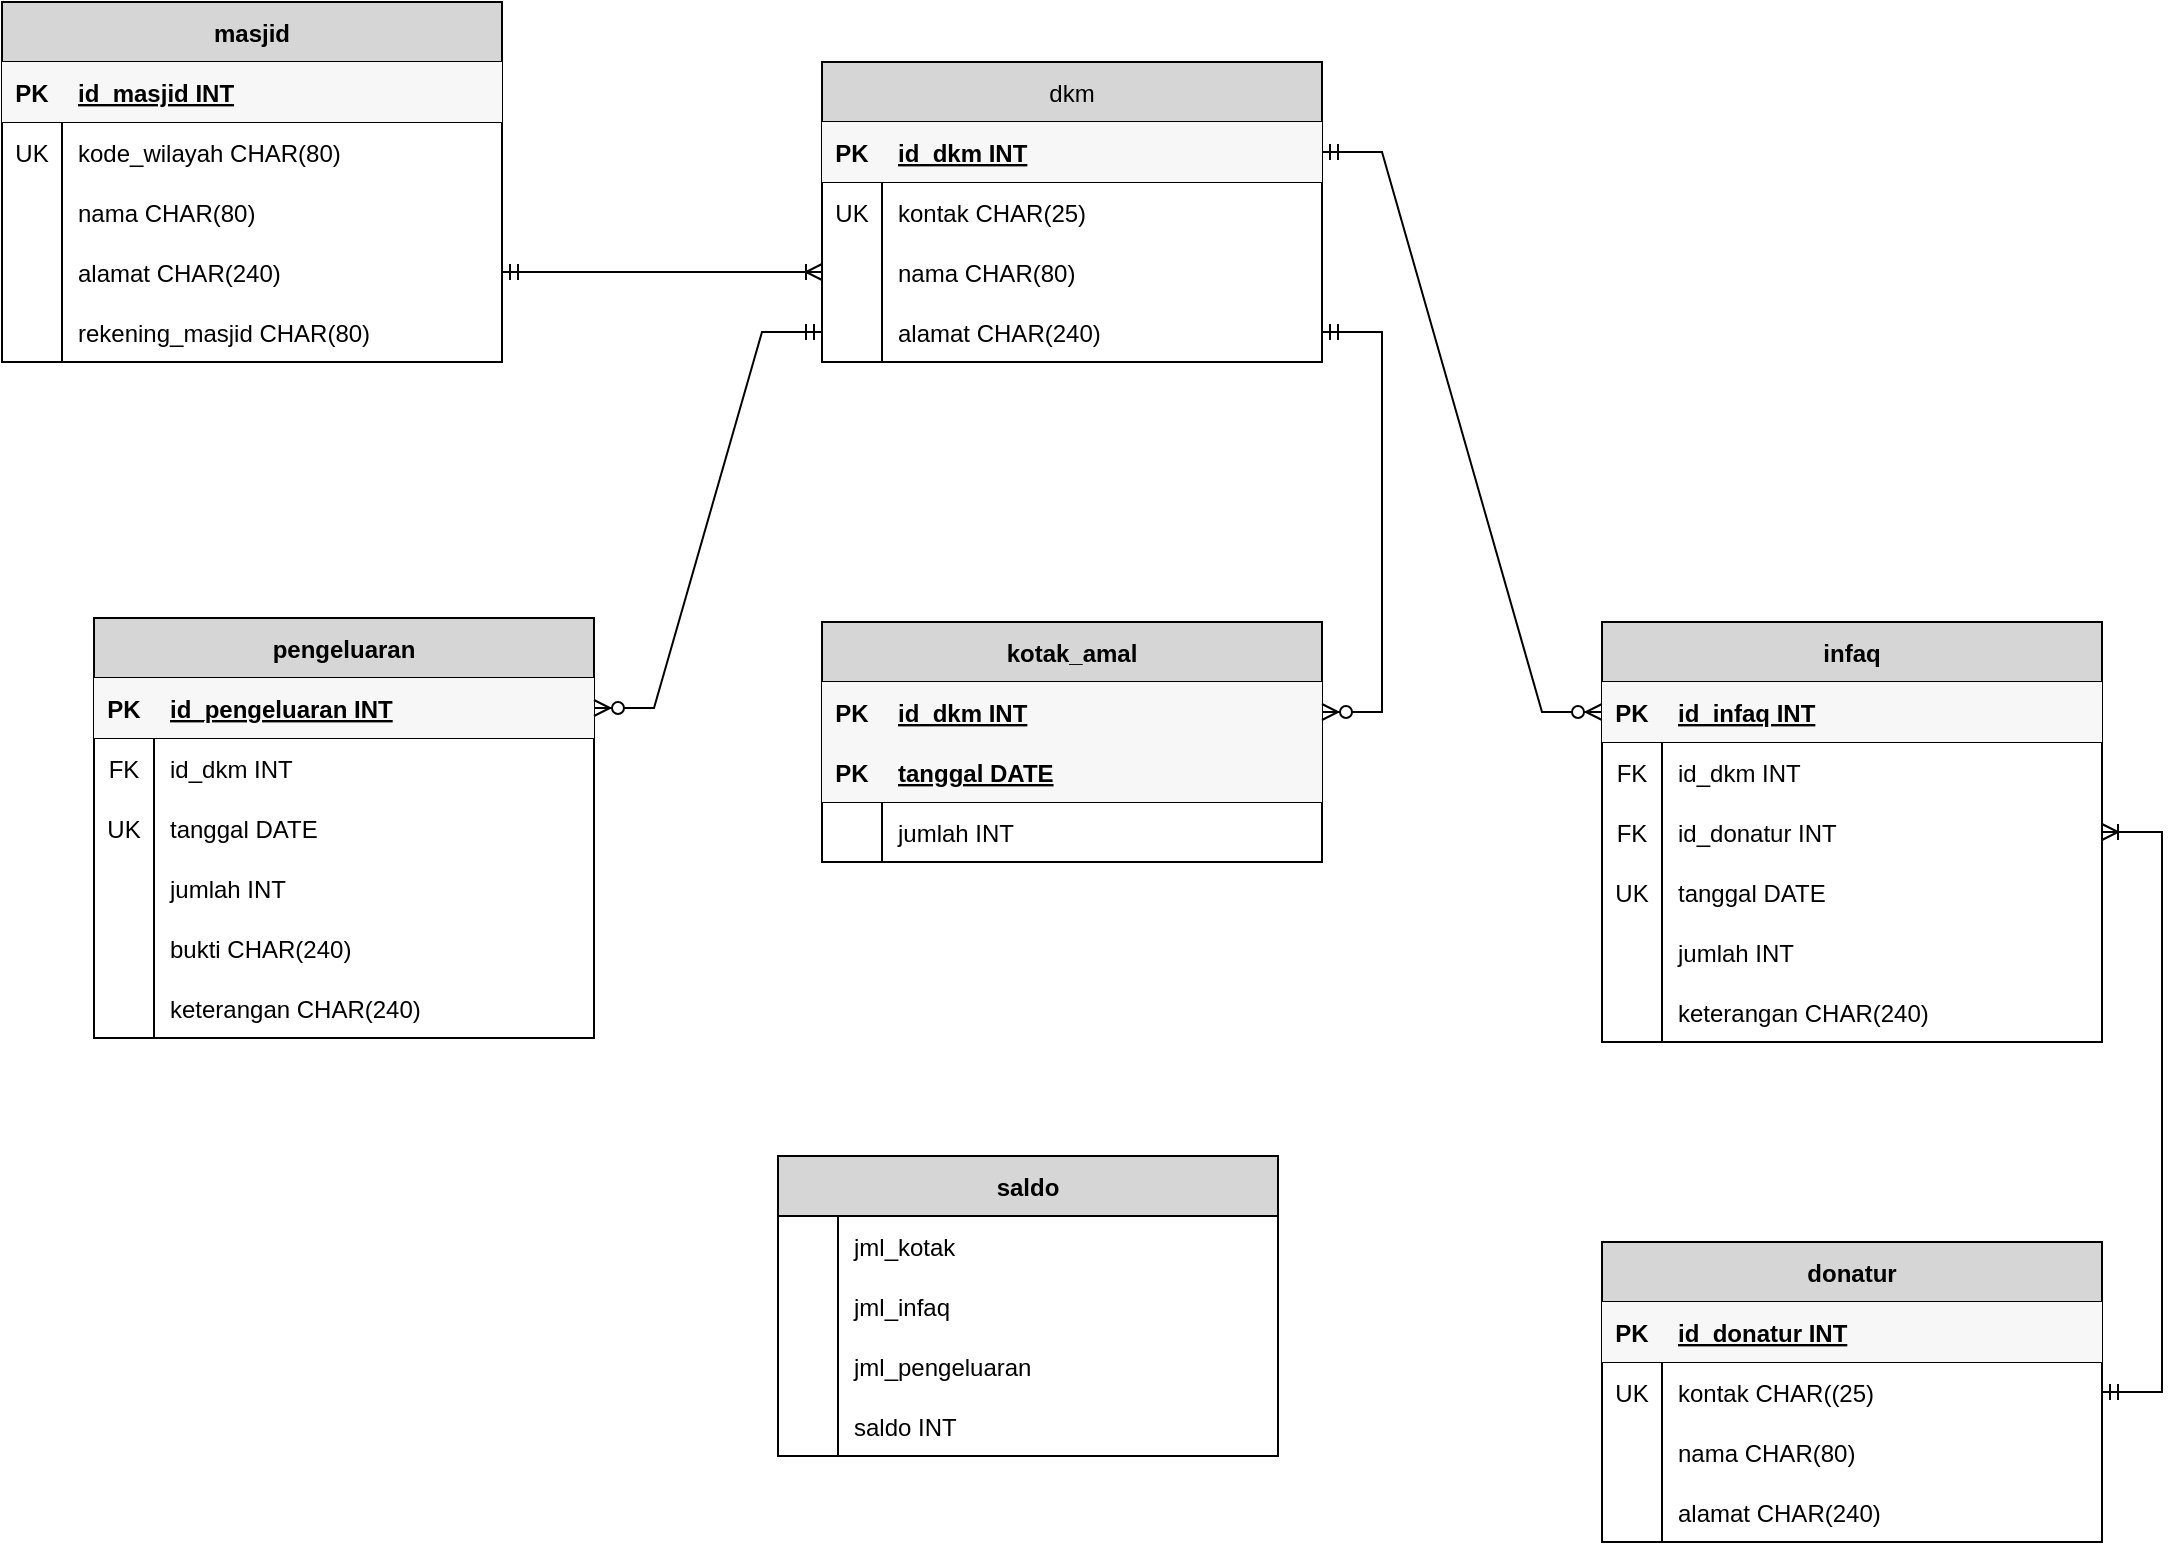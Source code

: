 <mxfile version="17.4.1" type="github">
  <diagram id="R2lEEEUBdFMjLlhIrx00" name="Page-1">
    <mxGraphModel dx="1117" dy="637" grid="0" gridSize="10" guides="1" tooltips="1" connect="1" arrows="1" fold="1" page="1" pageScale="1" pageWidth="1100" pageHeight="850" math="0" shadow="0" extFonts="Permanent Marker^https://fonts.googleapis.com/css?family=Permanent+Marker">
      <root>
        <mxCell id="0" />
        <mxCell id="1" parent="0" />
        <mxCell id="cvT5Ld0d4Eo0cut39mmG-1" value="masjid" style="shape=table;startSize=30;container=1;collapsible=1;childLayout=tableLayout;fixedRows=1;rowLines=0;fontStyle=1;align=center;resizeLast=1;fillColor=#D6D6D6;" parent="1" vertex="1">
          <mxGeometry x="10" y="10" width="250" height="180" as="geometry" />
        </mxCell>
        <mxCell id="cvT5Ld0d4Eo0cut39mmG-2" value="" style="shape=partialRectangle;collapsible=0;dropTarget=0;pointerEvents=0;fillColor=none;points=[[0,0.5],[1,0.5]];portConstraint=eastwest;top=0;left=0;right=0;bottom=1;" parent="cvT5Ld0d4Eo0cut39mmG-1" vertex="1">
          <mxGeometry y="30" width="250" height="30" as="geometry" />
        </mxCell>
        <mxCell id="cvT5Ld0d4Eo0cut39mmG-3" value="PK" style="shape=partialRectangle;overflow=hidden;connectable=0;fillColor=#F7F7F7;top=0;left=0;bottom=0;right=0;fontStyle=1;strokeColor=#EDEDED;" parent="cvT5Ld0d4Eo0cut39mmG-2" vertex="1">
          <mxGeometry width="30" height="30" as="geometry">
            <mxRectangle width="30" height="30" as="alternateBounds" />
          </mxGeometry>
        </mxCell>
        <mxCell id="cvT5Ld0d4Eo0cut39mmG-4" value="id_masjid INT" style="shape=partialRectangle;overflow=hidden;connectable=0;fillColor=#F7F7F7;top=0;left=0;bottom=0;right=0;align=left;spacingLeft=6;fontStyle=5;strokeColor=#EDEDED;" parent="cvT5Ld0d4Eo0cut39mmG-2" vertex="1">
          <mxGeometry x="30" width="220" height="30" as="geometry">
            <mxRectangle width="220" height="30" as="alternateBounds" />
          </mxGeometry>
        </mxCell>
        <mxCell id="cvT5Ld0d4Eo0cut39mmG-11" value="" style="shape=partialRectangle;collapsible=0;dropTarget=0;pointerEvents=0;fillColor=none;points=[[0,0.5],[1,0.5]];portConstraint=eastwest;top=0;left=0;right=0;bottom=0;" parent="cvT5Ld0d4Eo0cut39mmG-1" vertex="1">
          <mxGeometry y="60" width="250" height="30" as="geometry" />
        </mxCell>
        <mxCell id="cvT5Ld0d4Eo0cut39mmG-12" value="UK" style="shape=partialRectangle;overflow=hidden;connectable=0;fillColor=none;top=0;left=0;bottom=0;right=0;" parent="cvT5Ld0d4Eo0cut39mmG-11" vertex="1">
          <mxGeometry width="30" height="30" as="geometry">
            <mxRectangle width="30" height="30" as="alternateBounds" />
          </mxGeometry>
        </mxCell>
        <mxCell id="cvT5Ld0d4Eo0cut39mmG-13" value="kode_wilayah CHAR(80)" style="shape=partialRectangle;overflow=hidden;connectable=0;fillColor=none;top=0;left=0;bottom=0;right=0;align=left;spacingLeft=6;fontStyle=0" parent="cvT5Ld0d4Eo0cut39mmG-11" vertex="1">
          <mxGeometry x="30" width="220" height="30" as="geometry">
            <mxRectangle width="220" height="30" as="alternateBounds" />
          </mxGeometry>
        </mxCell>
        <mxCell id="cvT5Ld0d4Eo0cut39mmG-5" value="" style="shape=partialRectangle;collapsible=0;dropTarget=0;pointerEvents=0;fillColor=none;points=[[0,0.5],[1,0.5]];portConstraint=eastwest;top=0;left=0;right=0;bottom=0;" parent="cvT5Ld0d4Eo0cut39mmG-1" vertex="1">
          <mxGeometry y="90" width="250" height="30" as="geometry" />
        </mxCell>
        <mxCell id="cvT5Ld0d4Eo0cut39mmG-6" value="" style="shape=partialRectangle;overflow=hidden;connectable=0;fillColor=none;top=0;left=0;bottom=0;right=0;" parent="cvT5Ld0d4Eo0cut39mmG-5" vertex="1">
          <mxGeometry width="30" height="30" as="geometry">
            <mxRectangle width="30" height="30" as="alternateBounds" />
          </mxGeometry>
        </mxCell>
        <mxCell id="cvT5Ld0d4Eo0cut39mmG-7" value="nama CHAR(80)" style="shape=partialRectangle;overflow=hidden;connectable=0;fillColor=none;top=0;left=0;bottom=0;right=0;align=left;spacingLeft=6;" parent="cvT5Ld0d4Eo0cut39mmG-5" vertex="1">
          <mxGeometry x="30" width="220" height="30" as="geometry">
            <mxRectangle width="220" height="30" as="alternateBounds" />
          </mxGeometry>
        </mxCell>
        <mxCell id="cvT5Ld0d4Eo0cut39mmG-8" value="" style="shape=partialRectangle;collapsible=0;dropTarget=0;pointerEvents=0;fillColor=none;points=[[0,0.5],[1,0.5]];portConstraint=eastwest;top=0;left=0;right=0;bottom=0;" parent="cvT5Ld0d4Eo0cut39mmG-1" vertex="1">
          <mxGeometry y="120" width="250" height="30" as="geometry" />
        </mxCell>
        <mxCell id="cvT5Ld0d4Eo0cut39mmG-9" value="" style="shape=partialRectangle;overflow=hidden;connectable=0;fillColor=none;top=0;left=0;bottom=0;right=0;" parent="cvT5Ld0d4Eo0cut39mmG-8" vertex="1">
          <mxGeometry width="30" height="30" as="geometry">
            <mxRectangle width="30" height="30" as="alternateBounds" />
          </mxGeometry>
        </mxCell>
        <mxCell id="cvT5Ld0d4Eo0cut39mmG-10" value="alamat CHAR(240)" style="shape=partialRectangle;overflow=hidden;connectable=0;fillColor=none;top=0;left=0;bottom=0;right=0;align=left;spacingLeft=6;" parent="cvT5Ld0d4Eo0cut39mmG-8" vertex="1">
          <mxGeometry x="30" width="220" height="30" as="geometry">
            <mxRectangle width="220" height="30" as="alternateBounds" />
          </mxGeometry>
        </mxCell>
        <mxCell id="cvT5Ld0d4Eo0cut39mmG-14" value="" style="shape=partialRectangle;collapsible=0;dropTarget=0;pointerEvents=0;fillColor=none;points=[[0,0.5],[1,0.5]];portConstraint=eastwest;top=0;left=0;right=0;bottom=0;" parent="cvT5Ld0d4Eo0cut39mmG-1" vertex="1">
          <mxGeometry y="150" width="250" height="30" as="geometry" />
        </mxCell>
        <mxCell id="cvT5Ld0d4Eo0cut39mmG-15" value="" style="shape=partialRectangle;overflow=hidden;connectable=0;fillColor=none;top=0;left=0;bottom=0;right=0;" parent="cvT5Ld0d4Eo0cut39mmG-14" vertex="1">
          <mxGeometry width="30" height="30" as="geometry">
            <mxRectangle width="30" height="30" as="alternateBounds" />
          </mxGeometry>
        </mxCell>
        <mxCell id="cvT5Ld0d4Eo0cut39mmG-16" value="rekening_masjid CHAR(80)" style="shape=partialRectangle;overflow=hidden;connectable=0;fillColor=none;top=0;left=0;bottom=0;right=0;align=left;spacingLeft=6;fontStyle=0" parent="cvT5Ld0d4Eo0cut39mmG-14" vertex="1">
          <mxGeometry x="30" width="220" height="30" as="geometry">
            <mxRectangle width="220" height="30" as="alternateBounds" />
          </mxGeometry>
        </mxCell>
        <mxCell id="XvqPhCIaxHEO62O4tCBa-1" value="dkm" style="shape=table;startSize=30;container=1;collapsible=1;childLayout=tableLayout;fixedRows=1;rowLines=0;fontStyle=0;align=center;resizeLast=1;fillColor=#D6D6D6;" parent="1" vertex="1">
          <mxGeometry x="420" y="40" width="250" height="150" as="geometry" />
        </mxCell>
        <mxCell id="XvqPhCIaxHEO62O4tCBa-2" value="" style="shape=partialRectangle;collapsible=0;dropTarget=0;pointerEvents=0;fillColor=none;points=[[0,0.5],[1,0.5]];portConstraint=eastwest;top=0;left=0;right=0;bottom=1;" parent="XvqPhCIaxHEO62O4tCBa-1" vertex="1">
          <mxGeometry y="30" width="250" height="30" as="geometry" />
        </mxCell>
        <mxCell id="XvqPhCIaxHEO62O4tCBa-3" value="PK" style="shape=partialRectangle;overflow=hidden;connectable=0;fillColor=#F7F7F7;top=0;left=0;bottom=0;right=0;fontStyle=1;strokeColor=#EDEDED;" parent="XvqPhCIaxHEO62O4tCBa-2" vertex="1">
          <mxGeometry width="30" height="30" as="geometry">
            <mxRectangle width="30" height="30" as="alternateBounds" />
          </mxGeometry>
        </mxCell>
        <mxCell id="XvqPhCIaxHEO62O4tCBa-4" value="id_dkm INT" style="shape=partialRectangle;overflow=hidden;connectable=0;fillColor=#F7F7F7;top=0;left=0;bottom=0;right=0;align=left;spacingLeft=6;fontStyle=5;strokeColor=#EDEDED;" parent="XvqPhCIaxHEO62O4tCBa-2" vertex="1">
          <mxGeometry x="30" width="220" height="30" as="geometry">
            <mxRectangle width="220" height="30" as="alternateBounds" />
          </mxGeometry>
        </mxCell>
        <mxCell id="XvqPhCIaxHEO62O4tCBa-11" value="" style="shape=partialRectangle;collapsible=0;dropTarget=0;pointerEvents=0;fillColor=none;points=[[0,0.5],[1,0.5]];portConstraint=eastwest;top=0;left=0;right=0;bottom=0;" parent="XvqPhCIaxHEO62O4tCBa-1" vertex="1">
          <mxGeometry y="60" width="250" height="30" as="geometry" />
        </mxCell>
        <mxCell id="XvqPhCIaxHEO62O4tCBa-12" value="UK" style="shape=partialRectangle;overflow=hidden;connectable=0;fillColor=none;top=0;left=0;bottom=0;right=0;" parent="XvqPhCIaxHEO62O4tCBa-11" vertex="1">
          <mxGeometry width="30" height="30" as="geometry">
            <mxRectangle width="30" height="30" as="alternateBounds" />
          </mxGeometry>
        </mxCell>
        <mxCell id="XvqPhCIaxHEO62O4tCBa-13" value="kontak CHAR(25)" style="shape=partialRectangle;overflow=hidden;connectable=0;fillColor=none;top=0;left=0;bottom=0;right=0;align=left;spacingLeft=6;fontStyle=0" parent="XvqPhCIaxHEO62O4tCBa-11" vertex="1">
          <mxGeometry x="30" width="220" height="30" as="geometry">
            <mxRectangle width="220" height="30" as="alternateBounds" />
          </mxGeometry>
        </mxCell>
        <mxCell id="XvqPhCIaxHEO62O4tCBa-5" value="" style="shape=partialRectangle;collapsible=0;dropTarget=0;pointerEvents=0;fillColor=none;points=[[0,0.5],[1,0.5]];portConstraint=eastwest;top=0;left=0;right=0;bottom=0;" parent="XvqPhCIaxHEO62O4tCBa-1" vertex="1">
          <mxGeometry y="90" width="250" height="30" as="geometry" />
        </mxCell>
        <mxCell id="XvqPhCIaxHEO62O4tCBa-6" value="" style="shape=partialRectangle;overflow=hidden;connectable=0;fillColor=none;top=0;left=0;bottom=0;right=0;" parent="XvqPhCIaxHEO62O4tCBa-5" vertex="1">
          <mxGeometry width="30" height="30" as="geometry">
            <mxRectangle width="30" height="30" as="alternateBounds" />
          </mxGeometry>
        </mxCell>
        <mxCell id="XvqPhCIaxHEO62O4tCBa-7" value="nama CHAR(80)" style="shape=partialRectangle;overflow=hidden;connectable=0;fillColor=none;top=0;left=0;bottom=0;right=0;align=left;spacingLeft=6;" parent="XvqPhCIaxHEO62O4tCBa-5" vertex="1">
          <mxGeometry x="30" width="220" height="30" as="geometry">
            <mxRectangle width="220" height="30" as="alternateBounds" />
          </mxGeometry>
        </mxCell>
        <mxCell id="XvqPhCIaxHEO62O4tCBa-8" value="" style="shape=partialRectangle;collapsible=0;dropTarget=0;pointerEvents=0;fillColor=none;points=[[0,0.5],[1,0.5]];portConstraint=eastwest;top=0;left=0;right=0;bottom=0;" parent="XvqPhCIaxHEO62O4tCBa-1" vertex="1">
          <mxGeometry y="120" width="250" height="30" as="geometry" />
        </mxCell>
        <mxCell id="XvqPhCIaxHEO62O4tCBa-9" value="" style="shape=partialRectangle;overflow=hidden;connectable=0;fillColor=none;top=0;left=0;bottom=0;right=0;" parent="XvqPhCIaxHEO62O4tCBa-8" vertex="1">
          <mxGeometry width="30" height="30" as="geometry">
            <mxRectangle width="30" height="30" as="alternateBounds" />
          </mxGeometry>
        </mxCell>
        <mxCell id="XvqPhCIaxHEO62O4tCBa-10" value="alamat CHAR(240)" style="shape=partialRectangle;overflow=hidden;connectable=0;fillColor=none;top=0;left=0;bottom=0;right=0;align=left;spacingLeft=6;" parent="XvqPhCIaxHEO62O4tCBa-8" vertex="1">
          <mxGeometry x="30" width="220" height="30" as="geometry">
            <mxRectangle width="220" height="30" as="alternateBounds" />
          </mxGeometry>
        </mxCell>
        <mxCell id="XvqPhCIaxHEO62O4tCBa-18" value="" style="edgeStyle=entityRelationEdgeStyle;fontSize=12;html=1;endArrow=ERoneToMany;startArrow=ERmandOne;rounded=0;exitX=1;exitY=0.5;exitDx=0;exitDy=0;entryX=0;entryY=0.5;entryDx=0;entryDy=0;" parent="1" source="cvT5Ld0d4Eo0cut39mmG-8" target="XvqPhCIaxHEO62O4tCBa-5" edge="1">
          <mxGeometry width="100" height="100" relative="1" as="geometry">
            <mxPoint x="390" y="180" as="sourcePoint" />
            <mxPoint x="490" y="80" as="targetPoint" />
          </mxGeometry>
        </mxCell>
        <mxCell id="pLx2cS38MoNF81snH_oE-1" value="kotak_amal" style="shape=table;startSize=30;container=1;collapsible=1;childLayout=tableLayout;fixedRows=1;rowLines=0;fontStyle=1;align=center;resizeLast=1;fillColor=#D6D6D6;" parent="1" vertex="1">
          <mxGeometry x="420" y="320" width="250" height="120" as="geometry" />
        </mxCell>
        <mxCell id="pLx2cS38MoNF81snH_oE-2" value="" style="shape=partialRectangle;collapsible=0;dropTarget=0;pointerEvents=0;fillColor=none;points=[[0,0.5],[1,0.5]];portConstraint=eastwest;top=0;left=0;right=0;bottom=1;" parent="pLx2cS38MoNF81snH_oE-1" vertex="1">
          <mxGeometry y="30" width="250" height="30" as="geometry" />
        </mxCell>
        <mxCell id="pLx2cS38MoNF81snH_oE-3" value="PK" style="shape=partialRectangle;overflow=hidden;connectable=0;fillColor=#F7F7F7;top=0;left=0;bottom=0;right=0;fontStyle=1;strokeColor=#EDEDED;" parent="pLx2cS38MoNF81snH_oE-2" vertex="1">
          <mxGeometry width="30" height="30" as="geometry">
            <mxRectangle width="30" height="30" as="alternateBounds" />
          </mxGeometry>
        </mxCell>
        <mxCell id="pLx2cS38MoNF81snH_oE-4" value="id_dkm INT" style="shape=partialRectangle;overflow=hidden;connectable=0;fillColor=#F7F7F7;top=0;left=0;bottom=0;right=0;align=left;spacingLeft=6;fontStyle=5;strokeColor=#EDEDED;" parent="pLx2cS38MoNF81snH_oE-2" vertex="1">
          <mxGeometry x="30" width="220" height="30" as="geometry">
            <mxRectangle width="220" height="30" as="alternateBounds" />
          </mxGeometry>
        </mxCell>
        <mxCell id="iJfAX7uN9DCHcqiP-yWF-19" value="" style="shape=partialRectangle;collapsible=0;dropTarget=0;pointerEvents=0;fillColor=none;points=[[0,0.5],[1,0.5]];portConstraint=eastwest;top=0;left=0;right=0;bottom=1;" vertex="1" parent="pLx2cS38MoNF81snH_oE-1">
          <mxGeometry y="60" width="250" height="30" as="geometry" />
        </mxCell>
        <mxCell id="iJfAX7uN9DCHcqiP-yWF-20" value="PK" style="shape=partialRectangle;overflow=hidden;connectable=0;fillColor=#F7F7F7;top=0;left=0;bottom=0;right=0;fontStyle=1;strokeColor=#EDEDED;" vertex="1" parent="iJfAX7uN9DCHcqiP-yWF-19">
          <mxGeometry width="30" height="30" as="geometry">
            <mxRectangle width="30" height="30" as="alternateBounds" />
          </mxGeometry>
        </mxCell>
        <mxCell id="iJfAX7uN9DCHcqiP-yWF-21" value="tanggal DATE" style="shape=partialRectangle;overflow=hidden;connectable=0;fillColor=#F7F7F7;top=0;left=0;bottom=0;right=0;align=left;spacingLeft=6;fontStyle=5;strokeColor=#EDEDED;" vertex="1" parent="iJfAX7uN9DCHcqiP-yWF-19">
          <mxGeometry x="30" width="220" height="30" as="geometry">
            <mxRectangle width="220" height="30" as="alternateBounds" />
          </mxGeometry>
        </mxCell>
        <mxCell id="pLx2cS38MoNF81snH_oE-11" value="" style="shape=partialRectangle;collapsible=0;dropTarget=0;pointerEvents=0;fillColor=none;points=[[0,0.5],[1,0.5]];portConstraint=eastwest;top=0;left=0;right=0;bottom=0;" parent="pLx2cS38MoNF81snH_oE-1" vertex="1">
          <mxGeometry y="90" width="250" height="30" as="geometry" />
        </mxCell>
        <mxCell id="pLx2cS38MoNF81snH_oE-12" value="" style="shape=partialRectangle;overflow=hidden;connectable=0;fillColor=none;top=0;left=0;bottom=0;right=0;" parent="pLx2cS38MoNF81snH_oE-11" vertex="1">
          <mxGeometry width="30" height="30" as="geometry">
            <mxRectangle width="30" height="30" as="alternateBounds" />
          </mxGeometry>
        </mxCell>
        <mxCell id="pLx2cS38MoNF81snH_oE-13" value="jumlah INT" style="shape=partialRectangle;overflow=hidden;connectable=0;fillColor=none;top=0;left=0;bottom=0;right=0;align=left;spacingLeft=6;fontStyle=0" parent="pLx2cS38MoNF81snH_oE-11" vertex="1">
          <mxGeometry x="30" width="220" height="30" as="geometry">
            <mxRectangle width="220" height="30" as="alternateBounds" />
          </mxGeometry>
        </mxCell>
        <mxCell id="pLx2cS38MoNF81snH_oE-14" value="" style="edgeStyle=entityRelationEdgeStyle;fontSize=12;html=1;endArrow=ERzeroToMany;startArrow=ERmandOne;rounded=0;entryX=0;entryY=0.5;entryDx=0;entryDy=0;exitX=1;exitY=0.5;exitDx=0;exitDy=0;" parent="1" source="XvqPhCIaxHEO62O4tCBa-2" target="pLx2cS38MoNF81snH_oE-16" edge="1">
          <mxGeometry width="100" height="100" relative="1" as="geometry">
            <mxPoint x="640" y="250" as="sourcePoint" />
            <mxPoint x="810" y="375" as="targetPoint" />
          </mxGeometry>
        </mxCell>
        <mxCell id="pLx2cS38MoNF81snH_oE-15" value="infaq" style="shape=table;startSize=30;container=1;collapsible=1;childLayout=tableLayout;fixedRows=1;rowLines=0;fontStyle=1;align=center;resizeLast=1;fillColor=#D6D6D6;" parent="1" vertex="1">
          <mxGeometry x="810" y="320" width="250" height="210" as="geometry" />
        </mxCell>
        <mxCell id="pLx2cS38MoNF81snH_oE-16" value="" style="shape=partialRectangle;collapsible=0;dropTarget=0;pointerEvents=0;fillColor=none;points=[[0,0.5],[1,0.5]];portConstraint=eastwest;top=0;left=0;right=0;bottom=1;" parent="pLx2cS38MoNF81snH_oE-15" vertex="1">
          <mxGeometry y="30" width="250" height="30" as="geometry" />
        </mxCell>
        <mxCell id="pLx2cS38MoNF81snH_oE-17" value="PK" style="shape=partialRectangle;overflow=hidden;connectable=0;fillColor=#F7F7F7;top=0;left=0;bottom=0;right=0;fontStyle=1;strokeColor=#EDEDED;" parent="pLx2cS38MoNF81snH_oE-16" vertex="1">
          <mxGeometry width="30" height="30" as="geometry">
            <mxRectangle width="30" height="30" as="alternateBounds" />
          </mxGeometry>
        </mxCell>
        <mxCell id="pLx2cS38MoNF81snH_oE-18" value="id_infaq INT" style="shape=partialRectangle;overflow=hidden;connectable=0;fillColor=#F7F7F7;top=0;left=0;bottom=0;right=0;align=left;spacingLeft=6;fontStyle=5;strokeColor=#EDEDED;" parent="pLx2cS38MoNF81snH_oE-16" vertex="1">
          <mxGeometry x="30" width="220" height="30" as="geometry">
            <mxRectangle width="220" height="30" as="alternateBounds" />
          </mxGeometry>
        </mxCell>
        <mxCell id="16Zt3F49bjRL3qdTRKZX-8" value="" style="shape=tableRow;horizontal=0;startSize=0;swimlaneHead=0;swimlaneBody=0;fillColor=none;collapsible=0;dropTarget=0;points=[[0,0.5],[1,0.5]];portConstraint=eastwest;top=0;left=0;right=0;bottom=0;" parent="pLx2cS38MoNF81snH_oE-15" vertex="1">
          <mxGeometry y="60" width="250" height="30" as="geometry" />
        </mxCell>
        <mxCell id="16Zt3F49bjRL3qdTRKZX-9" value="FK" style="shape=partialRectangle;connectable=0;fillColor=none;top=0;left=0;bottom=0;right=0;fontStyle=0;overflow=hidden;" parent="16Zt3F49bjRL3qdTRKZX-8" vertex="1">
          <mxGeometry width="30" height="30" as="geometry">
            <mxRectangle width="30" height="30" as="alternateBounds" />
          </mxGeometry>
        </mxCell>
        <mxCell id="16Zt3F49bjRL3qdTRKZX-10" value="id_dkm INT" style="shape=partialRectangle;connectable=0;fillColor=none;top=0;left=0;bottom=0;right=0;align=left;spacingLeft=6;fontStyle=0;overflow=hidden;" parent="16Zt3F49bjRL3qdTRKZX-8" vertex="1">
          <mxGeometry x="30" width="220" height="30" as="geometry">
            <mxRectangle width="220" height="30" as="alternateBounds" />
          </mxGeometry>
        </mxCell>
        <mxCell id="16Zt3F49bjRL3qdTRKZX-11" value="" style="shape=tableRow;horizontal=0;startSize=0;swimlaneHead=0;swimlaneBody=0;fillColor=none;collapsible=0;dropTarget=0;points=[[0,0.5],[1,0.5]];portConstraint=eastwest;top=0;left=0;right=0;bottom=0;" parent="pLx2cS38MoNF81snH_oE-15" vertex="1">
          <mxGeometry y="90" width="250" height="30" as="geometry" />
        </mxCell>
        <mxCell id="16Zt3F49bjRL3qdTRKZX-12" value="FK" style="shape=partialRectangle;connectable=0;fillColor=none;top=0;left=0;bottom=0;right=0;fontStyle=0;overflow=hidden;" parent="16Zt3F49bjRL3qdTRKZX-11" vertex="1">
          <mxGeometry width="30" height="30" as="geometry">
            <mxRectangle width="30" height="30" as="alternateBounds" />
          </mxGeometry>
        </mxCell>
        <mxCell id="16Zt3F49bjRL3qdTRKZX-13" value="id_donatur INT" style="shape=partialRectangle;connectable=0;fillColor=none;top=0;left=0;bottom=0;right=0;align=left;spacingLeft=6;fontStyle=0;overflow=hidden;" parent="16Zt3F49bjRL3qdTRKZX-11" vertex="1">
          <mxGeometry x="30" width="220" height="30" as="geometry">
            <mxRectangle width="220" height="30" as="alternateBounds" />
          </mxGeometry>
        </mxCell>
        <mxCell id="pLx2cS38MoNF81snH_oE-22" value="" style="shape=partialRectangle;collapsible=0;dropTarget=0;pointerEvents=0;fillColor=none;points=[[0,0.5],[1,0.5]];portConstraint=eastwest;top=0;left=0;right=0;bottom=0;" parent="pLx2cS38MoNF81snH_oE-15" vertex="1">
          <mxGeometry y="120" width="250" height="30" as="geometry" />
        </mxCell>
        <mxCell id="pLx2cS38MoNF81snH_oE-23" value="UK" style="shape=partialRectangle;overflow=hidden;connectable=0;fillColor=none;top=0;left=0;bottom=0;right=0;" parent="pLx2cS38MoNF81snH_oE-22" vertex="1">
          <mxGeometry width="30" height="30" as="geometry">
            <mxRectangle width="30" height="30" as="alternateBounds" />
          </mxGeometry>
        </mxCell>
        <mxCell id="pLx2cS38MoNF81snH_oE-24" value="tanggal DATE" style="shape=partialRectangle;overflow=hidden;connectable=0;fillColor=none;top=0;left=0;bottom=0;right=0;align=left;spacingLeft=6;fontStyle=0" parent="pLx2cS38MoNF81snH_oE-22" vertex="1">
          <mxGeometry x="30" width="220" height="30" as="geometry">
            <mxRectangle width="220" height="30" as="alternateBounds" />
          </mxGeometry>
        </mxCell>
        <mxCell id="pLx2cS38MoNF81snH_oE-25" value="" style="shape=partialRectangle;collapsible=0;dropTarget=0;pointerEvents=0;fillColor=none;points=[[0,0.5],[1,0.5]];portConstraint=eastwest;top=0;left=0;right=0;bottom=0;" parent="pLx2cS38MoNF81snH_oE-15" vertex="1">
          <mxGeometry y="150" width="250" height="30" as="geometry" />
        </mxCell>
        <mxCell id="pLx2cS38MoNF81snH_oE-26" value="" style="shape=partialRectangle;overflow=hidden;connectable=0;fillColor=none;top=0;left=0;bottom=0;right=0;" parent="pLx2cS38MoNF81snH_oE-25" vertex="1">
          <mxGeometry width="30" height="30" as="geometry">
            <mxRectangle width="30" height="30" as="alternateBounds" />
          </mxGeometry>
        </mxCell>
        <mxCell id="pLx2cS38MoNF81snH_oE-27" value="jumlah INT" style="shape=partialRectangle;overflow=hidden;connectable=0;fillColor=none;top=0;left=0;bottom=0;right=0;align=left;spacingLeft=6;fontStyle=0" parent="pLx2cS38MoNF81snH_oE-25" vertex="1">
          <mxGeometry x="30" width="220" height="30" as="geometry">
            <mxRectangle width="220" height="30" as="alternateBounds" />
          </mxGeometry>
        </mxCell>
        <mxCell id="pLx2cS38MoNF81snH_oE-46" value="" style="shape=partialRectangle;collapsible=0;dropTarget=0;pointerEvents=0;fillColor=none;points=[[0,0.5],[1,0.5]];portConstraint=eastwest;top=0;left=0;right=0;bottom=0;" parent="pLx2cS38MoNF81snH_oE-15" vertex="1">
          <mxGeometry y="180" width="250" height="30" as="geometry" />
        </mxCell>
        <mxCell id="pLx2cS38MoNF81snH_oE-47" value="" style="shape=partialRectangle;overflow=hidden;connectable=0;fillColor=none;top=0;left=0;bottom=0;right=0;" parent="pLx2cS38MoNF81snH_oE-46" vertex="1">
          <mxGeometry width="30" height="30" as="geometry">
            <mxRectangle width="30" height="30" as="alternateBounds" />
          </mxGeometry>
        </mxCell>
        <mxCell id="pLx2cS38MoNF81snH_oE-48" value="keterangan CHAR(240)" style="shape=partialRectangle;overflow=hidden;connectable=0;fillColor=none;top=0;left=0;bottom=0;right=0;align=left;spacingLeft=6;fontStyle=0" parent="pLx2cS38MoNF81snH_oE-46" vertex="1">
          <mxGeometry x="30" width="220" height="30" as="geometry">
            <mxRectangle width="220" height="30" as="alternateBounds" />
          </mxGeometry>
        </mxCell>
        <mxCell id="pLx2cS38MoNF81snH_oE-28" value="" style="edgeStyle=entityRelationEdgeStyle;fontSize=12;html=1;endArrow=ERzeroToMany;startArrow=ERmandOne;rounded=0;entryX=1;entryY=0.5;entryDx=0;entryDy=0;exitX=1;exitY=0.5;exitDx=0;exitDy=0;" parent="1" source="XvqPhCIaxHEO62O4tCBa-8" target="pLx2cS38MoNF81snH_oE-2" edge="1">
          <mxGeometry width="100" height="100" relative="1" as="geometry">
            <mxPoint x="760.5" y="139.67" as="sourcePoint" />
            <mxPoint x="680" y="375" as="targetPoint" />
          </mxGeometry>
        </mxCell>
        <mxCell id="pLx2cS38MoNF81snH_oE-29" value="donatur" style="shape=table;startSize=30;container=1;collapsible=1;childLayout=tableLayout;fixedRows=1;rowLines=0;fontStyle=1;align=center;resizeLast=1;fillColor=#D6D6D6;" parent="1" vertex="1">
          <mxGeometry x="810" y="630" width="250" height="150" as="geometry" />
        </mxCell>
        <mxCell id="pLx2cS38MoNF81snH_oE-30" value="" style="shape=partialRectangle;collapsible=0;dropTarget=0;pointerEvents=0;fillColor=none;points=[[0,0.5],[1,0.5]];portConstraint=eastwest;top=0;left=0;right=0;bottom=1;" parent="pLx2cS38MoNF81snH_oE-29" vertex="1">
          <mxGeometry y="30" width="250" height="30" as="geometry" />
        </mxCell>
        <mxCell id="pLx2cS38MoNF81snH_oE-31" value="PK" style="shape=partialRectangle;overflow=hidden;connectable=0;fillColor=#F7F7F7;top=0;left=0;bottom=0;right=0;fontStyle=1;strokeColor=#EDEDED;" parent="pLx2cS38MoNF81snH_oE-30" vertex="1">
          <mxGeometry width="30" height="30" as="geometry">
            <mxRectangle width="30" height="30" as="alternateBounds" />
          </mxGeometry>
        </mxCell>
        <mxCell id="pLx2cS38MoNF81snH_oE-32" value="id_donatur INT" style="shape=partialRectangle;overflow=hidden;connectable=0;fillColor=#F7F7F7;top=0;left=0;bottom=0;right=0;align=left;spacingLeft=6;fontStyle=5;strokeColor=#EDEDED;" parent="pLx2cS38MoNF81snH_oE-30" vertex="1">
          <mxGeometry x="30" width="220" height="30" as="geometry">
            <mxRectangle width="220" height="30" as="alternateBounds" />
          </mxGeometry>
        </mxCell>
        <mxCell id="pLx2cS38MoNF81snH_oE-36" value="" style="shape=partialRectangle;collapsible=0;dropTarget=0;pointerEvents=0;fillColor=none;points=[[0,0.5],[1,0.5]];portConstraint=eastwest;top=0;left=0;right=0;bottom=0;" parent="pLx2cS38MoNF81snH_oE-29" vertex="1">
          <mxGeometry y="60" width="250" height="30" as="geometry" />
        </mxCell>
        <mxCell id="pLx2cS38MoNF81snH_oE-37" value="UK" style="shape=partialRectangle;overflow=hidden;connectable=0;fillColor=none;top=0;left=0;bottom=0;right=0;" parent="pLx2cS38MoNF81snH_oE-36" vertex="1">
          <mxGeometry width="30" height="30" as="geometry">
            <mxRectangle width="30" height="30" as="alternateBounds" />
          </mxGeometry>
        </mxCell>
        <mxCell id="pLx2cS38MoNF81snH_oE-38" value="kontak CHAR((25)" style="shape=partialRectangle;overflow=hidden;connectable=0;fillColor=none;top=0;left=0;bottom=0;right=0;align=left;spacingLeft=6;fontStyle=0" parent="pLx2cS38MoNF81snH_oE-36" vertex="1">
          <mxGeometry x="30" width="220" height="30" as="geometry">
            <mxRectangle width="220" height="30" as="alternateBounds" />
          </mxGeometry>
        </mxCell>
        <mxCell id="pLx2cS38MoNF81snH_oE-33" value="" style="shape=partialRectangle;collapsible=0;dropTarget=0;pointerEvents=0;fillColor=none;points=[[0,0.5],[1,0.5]];portConstraint=eastwest;top=0;left=0;right=0;bottom=0;" parent="pLx2cS38MoNF81snH_oE-29" vertex="1">
          <mxGeometry y="90" width="250" height="30" as="geometry" />
        </mxCell>
        <mxCell id="pLx2cS38MoNF81snH_oE-34" value="" style="shape=partialRectangle;overflow=hidden;connectable=0;fillColor=none;top=0;left=0;bottom=0;right=0;" parent="pLx2cS38MoNF81snH_oE-33" vertex="1">
          <mxGeometry width="30" height="30" as="geometry">
            <mxRectangle width="30" height="30" as="alternateBounds" />
          </mxGeometry>
        </mxCell>
        <mxCell id="pLx2cS38MoNF81snH_oE-35" value="nama CHAR(80)" style="shape=partialRectangle;overflow=hidden;connectable=0;fillColor=none;top=0;left=0;bottom=0;right=0;align=left;spacingLeft=6;" parent="pLx2cS38MoNF81snH_oE-33" vertex="1">
          <mxGeometry x="30" width="220" height="30" as="geometry">
            <mxRectangle width="220" height="30" as="alternateBounds" />
          </mxGeometry>
        </mxCell>
        <mxCell id="pLx2cS38MoNF81snH_oE-39" value="" style="shape=partialRectangle;collapsible=0;dropTarget=0;pointerEvents=0;fillColor=none;points=[[0,0.5],[1,0.5]];portConstraint=eastwest;top=0;left=0;right=0;bottom=0;" parent="pLx2cS38MoNF81snH_oE-29" vertex="1">
          <mxGeometry y="120" width="250" height="30" as="geometry" />
        </mxCell>
        <mxCell id="pLx2cS38MoNF81snH_oE-40" value="" style="shape=partialRectangle;overflow=hidden;connectable=0;fillColor=none;top=0;left=0;bottom=0;right=0;" parent="pLx2cS38MoNF81snH_oE-39" vertex="1">
          <mxGeometry width="30" height="30" as="geometry">
            <mxRectangle width="30" height="30" as="alternateBounds" />
          </mxGeometry>
        </mxCell>
        <mxCell id="pLx2cS38MoNF81snH_oE-41" value="alamat CHAR(240)" style="shape=partialRectangle;overflow=hidden;connectable=0;fillColor=none;top=0;left=0;bottom=0;right=0;align=left;spacingLeft=6;fontStyle=0" parent="pLx2cS38MoNF81snH_oE-39" vertex="1">
          <mxGeometry x="30" width="220" height="30" as="geometry">
            <mxRectangle width="220" height="30" as="alternateBounds" />
          </mxGeometry>
        </mxCell>
        <mxCell id="pLx2cS38MoNF81snH_oE-42" value="" style="edgeStyle=entityRelationEdgeStyle;fontSize=12;html=1;endArrow=ERoneToMany;startArrow=ERmandOne;rounded=0;entryX=1;entryY=0.5;entryDx=0;entryDy=0;" parent="1" source="pLx2cS38MoNF81snH_oE-29" target="16Zt3F49bjRL3qdTRKZX-11" edge="1">
          <mxGeometry width="100" height="100" relative="1" as="geometry">
            <mxPoint x="640" y="560" as="sourcePoint" />
            <mxPoint x="740" y="460" as="targetPoint" />
          </mxGeometry>
        </mxCell>
        <mxCell id="pLx2cS38MoNF81snH_oE-49" value="pengeluaran" style="shape=table;startSize=30;container=1;collapsible=1;childLayout=tableLayout;fixedRows=1;rowLines=0;fontStyle=1;align=center;resizeLast=1;fillColor=#D6D6D6;" parent="1" vertex="1">
          <mxGeometry x="56" y="318" width="250" height="210" as="geometry" />
        </mxCell>
        <mxCell id="pLx2cS38MoNF81snH_oE-50" value="" style="shape=partialRectangle;collapsible=0;dropTarget=0;pointerEvents=0;fillColor=none;points=[[0,0.5],[1,0.5]];portConstraint=eastwest;top=0;left=0;right=0;bottom=1;" parent="pLx2cS38MoNF81snH_oE-49" vertex="1">
          <mxGeometry y="30" width="250" height="30" as="geometry" />
        </mxCell>
        <mxCell id="pLx2cS38MoNF81snH_oE-51" value="PK" style="shape=partialRectangle;overflow=hidden;connectable=0;fillColor=#F7F7F7;top=0;left=0;bottom=0;right=0;fontStyle=1;strokeColor=#EDEDED;" parent="pLx2cS38MoNF81snH_oE-50" vertex="1">
          <mxGeometry width="30" height="30" as="geometry">
            <mxRectangle width="30" height="30" as="alternateBounds" />
          </mxGeometry>
        </mxCell>
        <mxCell id="pLx2cS38MoNF81snH_oE-52" value="id_pengeluaran INT" style="shape=partialRectangle;overflow=hidden;connectable=0;fillColor=#F7F7F7;top=0;left=0;bottom=0;right=0;align=left;spacingLeft=6;fontStyle=5;strokeColor=#EDEDED;" parent="pLx2cS38MoNF81snH_oE-50" vertex="1">
          <mxGeometry x="30" width="220" height="30" as="geometry">
            <mxRectangle width="220" height="30" as="alternateBounds" />
          </mxGeometry>
        </mxCell>
        <mxCell id="16Zt3F49bjRL3qdTRKZX-2" value="" style="shape=tableRow;horizontal=0;startSize=0;swimlaneHead=0;swimlaneBody=0;fillColor=none;collapsible=0;dropTarget=0;points=[[0,0.5],[1,0.5]];portConstraint=eastwest;top=0;left=0;right=0;bottom=0;" parent="pLx2cS38MoNF81snH_oE-49" vertex="1">
          <mxGeometry y="60" width="250" height="30" as="geometry" />
        </mxCell>
        <mxCell id="16Zt3F49bjRL3qdTRKZX-3" value="FK" style="shape=partialRectangle;connectable=0;fillColor=none;top=0;left=0;bottom=0;right=0;fontStyle=0;overflow=hidden;" parent="16Zt3F49bjRL3qdTRKZX-2" vertex="1">
          <mxGeometry width="30" height="30" as="geometry">
            <mxRectangle width="30" height="30" as="alternateBounds" />
          </mxGeometry>
        </mxCell>
        <mxCell id="16Zt3F49bjRL3qdTRKZX-4" value="id_dkm INT" style="shape=partialRectangle;connectable=0;fillColor=none;top=0;left=0;bottom=0;right=0;align=left;spacingLeft=6;fontStyle=0;overflow=hidden;" parent="16Zt3F49bjRL3qdTRKZX-2" vertex="1">
          <mxGeometry x="30" width="220" height="30" as="geometry">
            <mxRectangle width="220" height="30" as="alternateBounds" />
          </mxGeometry>
        </mxCell>
        <mxCell id="pLx2cS38MoNF81snH_oE-56" value="" style="shape=partialRectangle;collapsible=0;dropTarget=0;pointerEvents=0;fillColor=none;points=[[0,0.5],[1,0.5]];portConstraint=eastwest;top=0;left=0;right=0;bottom=0;" parent="pLx2cS38MoNF81snH_oE-49" vertex="1">
          <mxGeometry y="90" width="250" height="30" as="geometry" />
        </mxCell>
        <mxCell id="pLx2cS38MoNF81snH_oE-57" value="UK" style="shape=partialRectangle;overflow=hidden;connectable=0;fillColor=none;top=0;left=0;bottom=0;right=0;" parent="pLx2cS38MoNF81snH_oE-56" vertex="1">
          <mxGeometry width="30" height="30" as="geometry">
            <mxRectangle width="30" height="30" as="alternateBounds" />
          </mxGeometry>
        </mxCell>
        <mxCell id="pLx2cS38MoNF81snH_oE-58" value="tanggal DATE" style="shape=partialRectangle;overflow=hidden;connectable=0;fillColor=none;top=0;left=0;bottom=0;right=0;align=left;spacingLeft=6;fontStyle=0" parent="pLx2cS38MoNF81snH_oE-56" vertex="1">
          <mxGeometry x="30" width="220" height="30" as="geometry">
            <mxRectangle width="220" height="30" as="alternateBounds" />
          </mxGeometry>
        </mxCell>
        <mxCell id="pLx2cS38MoNF81snH_oE-59" value="" style="shape=partialRectangle;collapsible=0;dropTarget=0;pointerEvents=0;fillColor=none;points=[[0,0.5],[1,0.5]];portConstraint=eastwest;top=0;left=0;right=0;bottom=0;" parent="pLx2cS38MoNF81snH_oE-49" vertex="1">
          <mxGeometry y="120" width="250" height="30" as="geometry" />
        </mxCell>
        <mxCell id="pLx2cS38MoNF81snH_oE-60" value="" style="shape=partialRectangle;overflow=hidden;connectable=0;fillColor=none;top=0;left=0;bottom=0;right=0;" parent="pLx2cS38MoNF81snH_oE-59" vertex="1">
          <mxGeometry width="30" height="30" as="geometry">
            <mxRectangle width="30" height="30" as="alternateBounds" />
          </mxGeometry>
        </mxCell>
        <mxCell id="pLx2cS38MoNF81snH_oE-61" value="jumlah INT" style="shape=partialRectangle;overflow=hidden;connectable=0;fillColor=none;top=0;left=0;bottom=0;right=0;align=left;spacingLeft=6;fontStyle=0" parent="pLx2cS38MoNF81snH_oE-59" vertex="1">
          <mxGeometry x="30" width="220" height="30" as="geometry">
            <mxRectangle width="220" height="30" as="alternateBounds" />
          </mxGeometry>
        </mxCell>
        <mxCell id="iJfAX7uN9DCHcqiP-yWF-1" value="" style="shape=partialRectangle;collapsible=0;dropTarget=0;pointerEvents=0;fillColor=none;points=[[0,0.5],[1,0.5]];portConstraint=eastwest;top=0;left=0;right=0;bottom=0;" vertex="1" parent="pLx2cS38MoNF81snH_oE-49">
          <mxGeometry y="150" width="250" height="30" as="geometry" />
        </mxCell>
        <mxCell id="iJfAX7uN9DCHcqiP-yWF-2" value="" style="shape=partialRectangle;overflow=hidden;connectable=0;fillColor=none;top=0;left=0;bottom=0;right=0;" vertex="1" parent="iJfAX7uN9DCHcqiP-yWF-1">
          <mxGeometry width="30" height="30" as="geometry">
            <mxRectangle width="30" height="30" as="alternateBounds" />
          </mxGeometry>
        </mxCell>
        <mxCell id="iJfAX7uN9DCHcqiP-yWF-3" value="bukti CHAR(240)" style="shape=partialRectangle;overflow=hidden;connectable=0;fillColor=none;top=0;left=0;bottom=0;right=0;align=left;spacingLeft=6;fontStyle=0" vertex="1" parent="iJfAX7uN9DCHcqiP-yWF-1">
          <mxGeometry x="30" width="220" height="30" as="geometry">
            <mxRectangle width="220" height="30" as="alternateBounds" />
          </mxGeometry>
        </mxCell>
        <mxCell id="pLx2cS38MoNF81snH_oE-62" value="" style="shape=partialRectangle;collapsible=0;dropTarget=0;pointerEvents=0;fillColor=none;points=[[0,0.5],[1,0.5]];portConstraint=eastwest;top=0;left=0;right=0;bottom=0;" parent="pLx2cS38MoNF81snH_oE-49" vertex="1">
          <mxGeometry y="180" width="250" height="30" as="geometry" />
        </mxCell>
        <mxCell id="pLx2cS38MoNF81snH_oE-63" value="" style="shape=partialRectangle;overflow=hidden;connectable=0;fillColor=none;top=0;left=0;bottom=0;right=0;" parent="pLx2cS38MoNF81snH_oE-62" vertex="1">
          <mxGeometry width="30" height="30" as="geometry">
            <mxRectangle width="30" height="30" as="alternateBounds" />
          </mxGeometry>
        </mxCell>
        <mxCell id="pLx2cS38MoNF81snH_oE-64" value="keterangan CHAR(240)" style="shape=partialRectangle;overflow=hidden;connectable=0;fillColor=none;top=0;left=0;bottom=0;right=0;align=left;spacingLeft=6;fontStyle=0" parent="pLx2cS38MoNF81snH_oE-62" vertex="1">
          <mxGeometry x="30" width="220" height="30" as="geometry">
            <mxRectangle width="220" height="30" as="alternateBounds" />
          </mxGeometry>
        </mxCell>
        <mxCell id="pLx2cS38MoNF81snH_oE-65" value="" style="edgeStyle=entityRelationEdgeStyle;fontSize=12;html=1;endArrow=ERzeroToMany;startArrow=ERmandOne;rounded=0;entryX=1;entryY=0.5;entryDx=0;entryDy=0;exitX=0;exitY=0.5;exitDx=0;exitDy=0;" parent="1" source="XvqPhCIaxHEO62O4tCBa-8" target="pLx2cS38MoNF81snH_oE-50" edge="1">
          <mxGeometry width="100" height="100" relative="1" as="geometry">
            <mxPoint x="760" y="185" as="sourcePoint" />
            <mxPoint x="270" y="405" as="targetPoint" />
          </mxGeometry>
        </mxCell>
        <mxCell id="iJfAX7uN9DCHcqiP-yWF-26" value="saldo" style="shape=table;startSize=30;container=1;collapsible=1;childLayout=tableLayout;fixedRows=1;rowLines=0;fontStyle=1;align=center;resizeLast=1;fillColor=#D6D6D6;" vertex="1" parent="1">
          <mxGeometry x="398" y="587" width="250" height="150" as="geometry" />
        </mxCell>
        <mxCell id="iJfAX7uN9DCHcqiP-yWF-33" value="" style="shape=partialRectangle;collapsible=0;dropTarget=0;pointerEvents=0;fillColor=none;points=[[0,0.5],[1,0.5]];portConstraint=eastwest;top=0;left=0;right=0;bottom=0;" vertex="1" parent="iJfAX7uN9DCHcqiP-yWF-26">
          <mxGeometry y="30" width="250" height="30" as="geometry" />
        </mxCell>
        <mxCell id="iJfAX7uN9DCHcqiP-yWF-34" value="" style="shape=partialRectangle;overflow=hidden;connectable=0;fillColor=none;top=0;left=0;bottom=0;right=0;" vertex="1" parent="iJfAX7uN9DCHcqiP-yWF-33">
          <mxGeometry width="30" height="30" as="geometry">
            <mxRectangle width="30" height="30" as="alternateBounds" />
          </mxGeometry>
        </mxCell>
        <mxCell id="iJfAX7uN9DCHcqiP-yWF-35" value="jml_kotak" style="shape=partialRectangle;overflow=hidden;connectable=0;fillColor=none;top=0;left=0;bottom=0;right=0;align=left;spacingLeft=6;" vertex="1" parent="iJfAX7uN9DCHcqiP-yWF-33">
          <mxGeometry x="30" width="220" height="30" as="geometry">
            <mxRectangle width="220" height="30" as="alternateBounds" />
          </mxGeometry>
        </mxCell>
        <mxCell id="iJfAX7uN9DCHcqiP-yWF-36" value="" style="shape=partialRectangle;collapsible=0;dropTarget=0;pointerEvents=0;fillColor=none;points=[[0,0.5],[1,0.5]];portConstraint=eastwest;top=0;left=0;right=0;bottom=0;" vertex="1" parent="iJfAX7uN9DCHcqiP-yWF-26">
          <mxGeometry y="60" width="250" height="30" as="geometry" />
        </mxCell>
        <mxCell id="iJfAX7uN9DCHcqiP-yWF-37" value="" style="shape=partialRectangle;overflow=hidden;connectable=0;fillColor=none;top=0;left=0;bottom=0;right=0;" vertex="1" parent="iJfAX7uN9DCHcqiP-yWF-36">
          <mxGeometry width="30" height="30" as="geometry">
            <mxRectangle width="30" height="30" as="alternateBounds" />
          </mxGeometry>
        </mxCell>
        <mxCell id="iJfAX7uN9DCHcqiP-yWF-38" value="jml_infaq" style="shape=partialRectangle;overflow=hidden;connectable=0;fillColor=none;top=0;left=0;bottom=0;right=0;align=left;spacingLeft=6;fontStyle=0" vertex="1" parent="iJfAX7uN9DCHcqiP-yWF-36">
          <mxGeometry x="30" width="220" height="30" as="geometry">
            <mxRectangle width="220" height="30" as="alternateBounds" />
          </mxGeometry>
        </mxCell>
        <mxCell id="iJfAX7uN9DCHcqiP-yWF-39" value="" style="shape=partialRectangle;collapsible=0;dropTarget=0;pointerEvents=0;fillColor=none;points=[[0,0.5],[1,0.5]];portConstraint=eastwest;top=0;left=0;right=0;bottom=0;" vertex="1" parent="iJfAX7uN9DCHcqiP-yWF-26">
          <mxGeometry y="90" width="250" height="30" as="geometry" />
        </mxCell>
        <mxCell id="iJfAX7uN9DCHcqiP-yWF-40" value="" style="shape=partialRectangle;overflow=hidden;connectable=0;fillColor=none;top=0;left=0;bottom=0;right=0;" vertex="1" parent="iJfAX7uN9DCHcqiP-yWF-39">
          <mxGeometry width="30" height="30" as="geometry">
            <mxRectangle width="30" height="30" as="alternateBounds" />
          </mxGeometry>
        </mxCell>
        <mxCell id="iJfAX7uN9DCHcqiP-yWF-41" value="jml_pengeluaran" style="shape=partialRectangle;overflow=hidden;connectable=0;fillColor=none;top=0;left=0;bottom=0;right=0;align=left;spacingLeft=6;fontStyle=0" vertex="1" parent="iJfAX7uN9DCHcqiP-yWF-39">
          <mxGeometry x="30" width="220" height="30" as="geometry">
            <mxRectangle width="220" height="30" as="alternateBounds" />
          </mxGeometry>
        </mxCell>
        <mxCell id="iJfAX7uN9DCHcqiP-yWF-30" value="" style="shape=partialRectangle;collapsible=0;dropTarget=0;pointerEvents=0;fillColor=none;points=[[0,0.5],[1,0.5]];portConstraint=eastwest;top=0;left=0;right=0;bottom=0;" vertex="1" parent="iJfAX7uN9DCHcqiP-yWF-26">
          <mxGeometry y="120" width="250" height="30" as="geometry" />
        </mxCell>
        <mxCell id="iJfAX7uN9DCHcqiP-yWF-31" value="" style="shape=partialRectangle;overflow=hidden;connectable=0;fillColor=none;top=0;left=0;bottom=0;right=0;" vertex="1" parent="iJfAX7uN9DCHcqiP-yWF-30">
          <mxGeometry width="30" height="30" as="geometry">
            <mxRectangle width="30" height="30" as="alternateBounds" />
          </mxGeometry>
        </mxCell>
        <mxCell id="iJfAX7uN9DCHcqiP-yWF-32" value="saldo INT" style="shape=partialRectangle;overflow=hidden;connectable=0;fillColor=none;top=0;left=0;bottom=0;right=0;align=left;spacingLeft=6;fontStyle=0" vertex="1" parent="iJfAX7uN9DCHcqiP-yWF-30">
          <mxGeometry x="30" width="220" height="30" as="geometry">
            <mxRectangle width="220" height="30" as="alternateBounds" />
          </mxGeometry>
        </mxCell>
      </root>
    </mxGraphModel>
  </diagram>
</mxfile>
